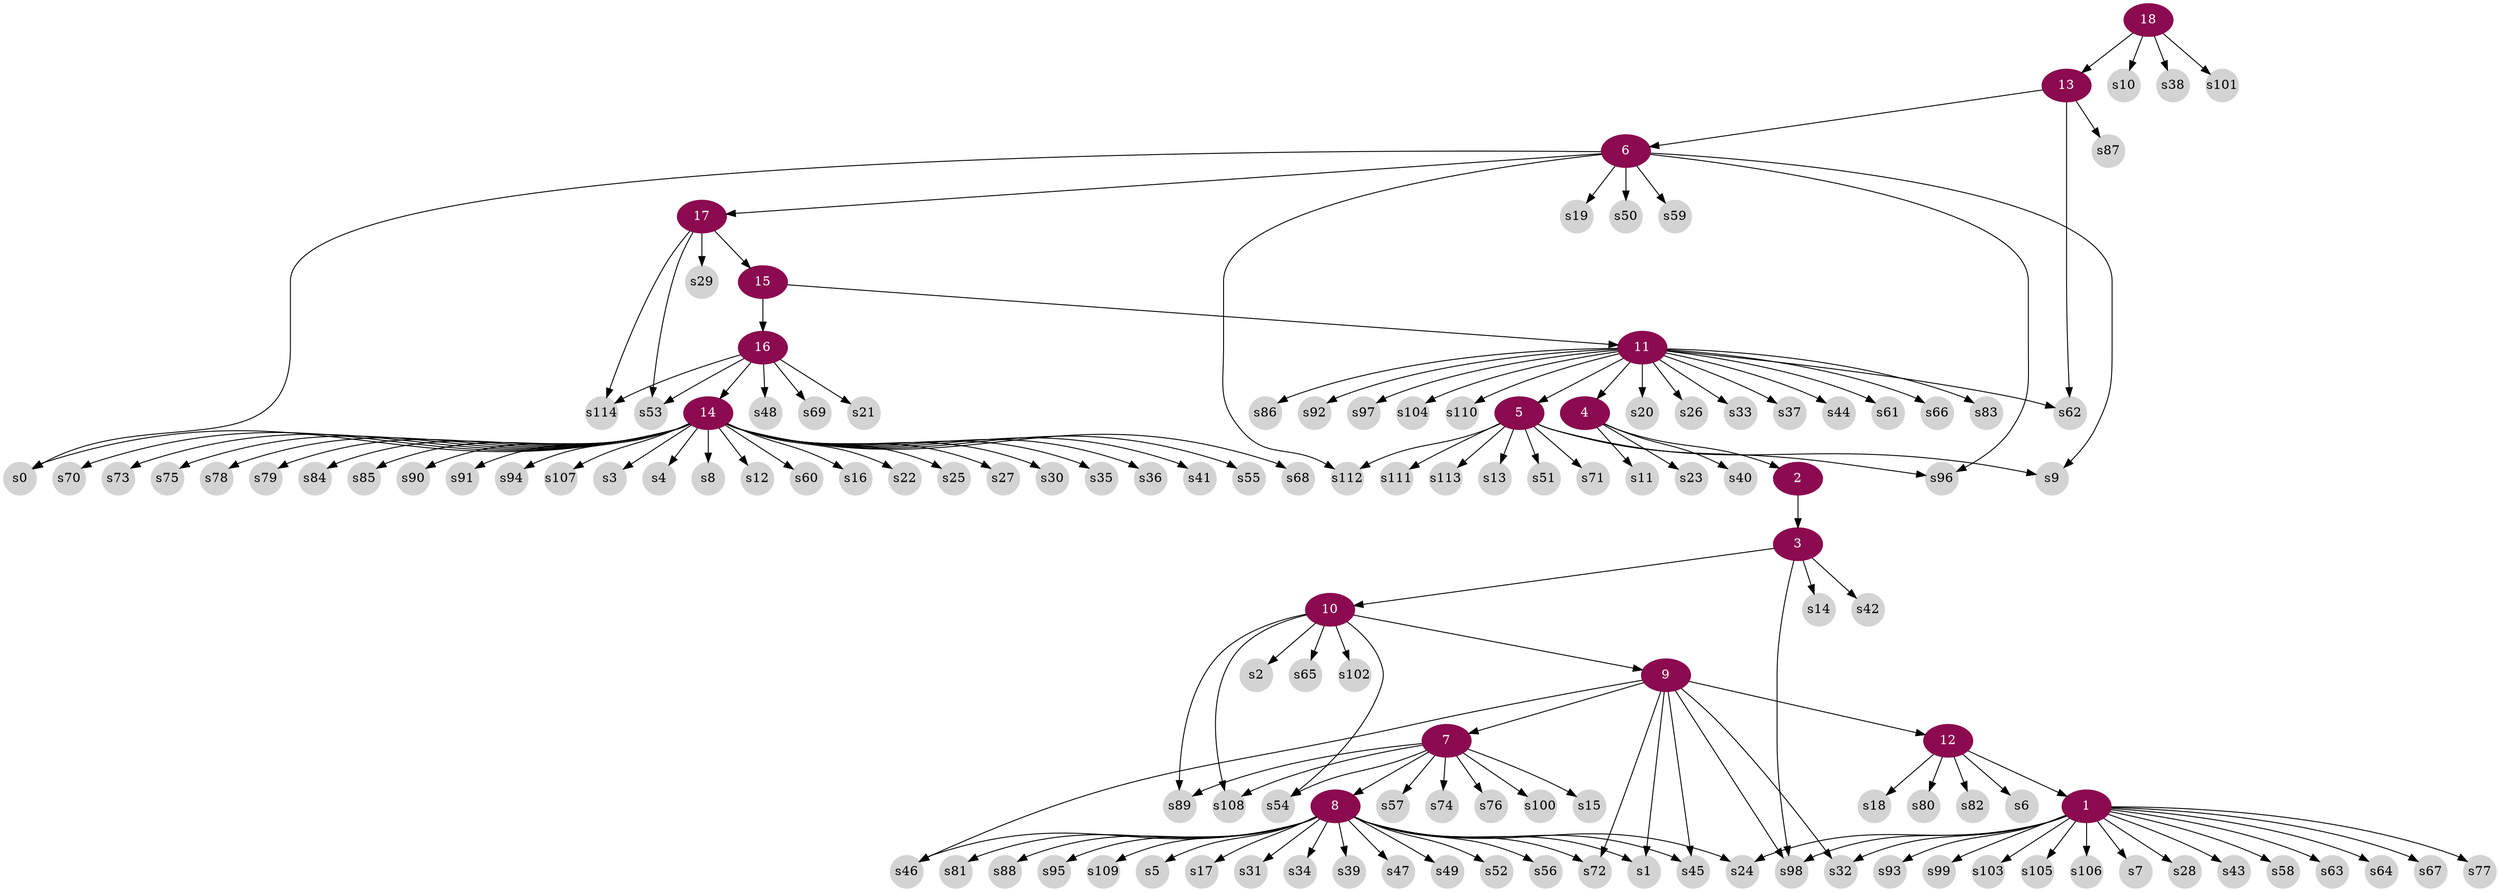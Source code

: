 digraph g{
node [color=deeppink4, style=filled, fontcolor=white];	
12 -> 1;
4 -> 2;
2 -> 3;
11 -> 4;
11 -> 5;
13 -> 6;
9 -> 7;
7 -> 8;
10 -> 9;
3 -> 10;
15 -> 11;
9 -> 12;
18 -> 13;
16 -> 14;
17 -> 15;
15 -> 16;
6 -> 17;
node [color=lightgrey, style=filled, fontcolor=black, shape=circle, fixedsize=true];  
1 -> s7;
1 -> s24;
1 -> s28;
1 -> s32;
1 -> s43;
1 -> s58;
1 -> s63;
1 -> s64;
1 -> s67;
1 -> s77;
1 -> s93;
1 -> s98;
1 -> s99;
1 -> s103;
1 -> s105;
1 -> s106;
3 -> s14;
3 -> s42;
3 -> s98;
4 -> s11;
4 -> s23;
4 -> s40;
5 -> s9;
5 -> s13;
5 -> s51;
5 -> s71;
5 -> s96;
5 -> s111;
5 -> s112;
5 -> s113;
6 -> s0;
6 -> s9;
6 -> s19;
6 -> s50;
6 -> s59;
6 -> s96;
6 -> s112;
7 -> s15;
7 -> s54;
7 -> s57;
7 -> s74;
7 -> s76;
7 -> s89;
7 -> s100;
7 -> s108;
8 -> s1;
8 -> s5;
8 -> s17;
8 -> s24;
8 -> s31;
8 -> s34;
8 -> s39;
8 -> s45;
8 -> s46;
8 -> s47;
8 -> s49;
8 -> s52;
8 -> s56;
8 -> s72;
8 -> s81;
8 -> s88;
8 -> s95;
8 -> s109;
9 -> s1;
9 -> s32;
9 -> s45;
9 -> s46;
9 -> s72;
9 -> s98;
10 -> s2;
10 -> s54;
10 -> s65;
10 -> s89;
10 -> s102;
10 -> s108;
11 -> s20;
11 -> s26;
11 -> s33;
11 -> s37;
11 -> s44;
11 -> s61;
11 -> s62;
11 -> s66;
11 -> s83;
11 -> s86;
11 -> s92;
11 -> s97;
11 -> s104;
11 -> s110;
12 -> s6;
12 -> s18;
12 -> s80;
12 -> s82;
13 -> s62;
13 -> s87;
14 -> s0;
14 -> s3;
14 -> s4;
14 -> s8;
14 -> s12;
14 -> s16;
14 -> s22;
14 -> s25;
14 -> s27;
14 -> s30;
14 -> s35;
14 -> s36;
14 -> s41;
14 -> s55;
14 -> s60;
14 -> s68;
14 -> s70;
14 -> s73;
14 -> s75;
14 -> s78;
14 -> s79;
14 -> s84;
14 -> s85;
14 -> s90;
14 -> s91;
14 -> s94;
14 -> s107;
16 -> s21;
16 -> s48;
16 -> s53;
16 -> s69;
16 -> s114;
17 -> s29;
17 -> s53;
17 -> s114;
18 -> s10;
18 -> s38;
18 -> s101;
}
